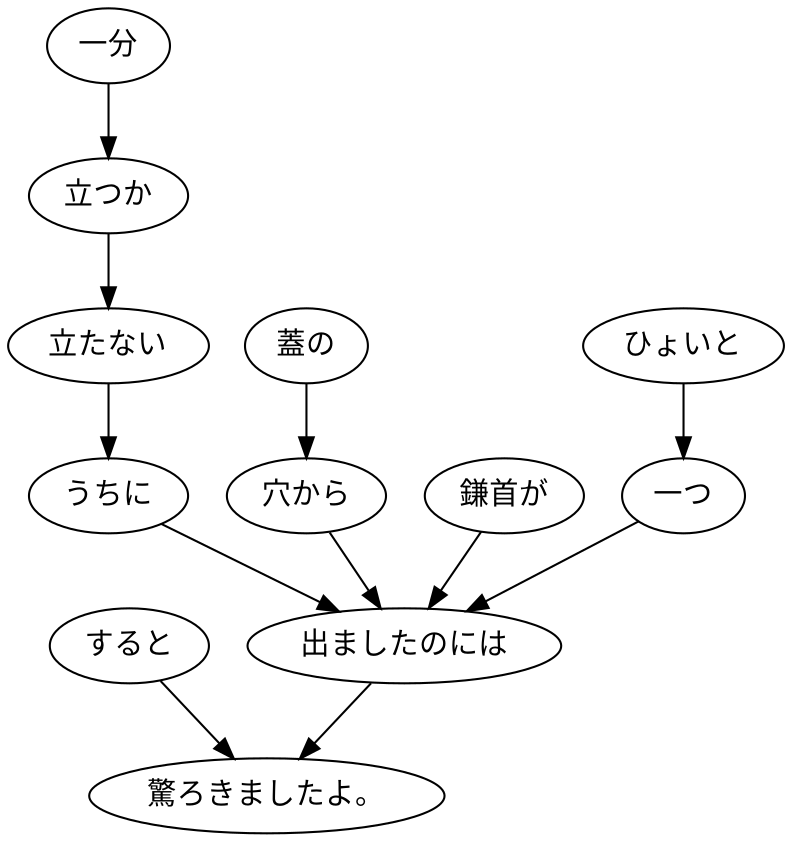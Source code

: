digraph graph3618 {
	node0 [label="すると"];
	node1 [label="一分"];
	node2 [label="立つか"];
	node3 [label="立たない"];
	node4 [label="うちに"];
	node5 [label="蓋の"];
	node6 [label="穴から"];
	node7 [label="鎌首が"];
	node8 [label="ひょいと"];
	node9 [label="一つ"];
	node10 [label="出ましたのには"];
	node11 [label="驚ろきましたよ。"];
	node0 -> node11;
	node1 -> node2;
	node2 -> node3;
	node3 -> node4;
	node4 -> node10;
	node5 -> node6;
	node6 -> node10;
	node7 -> node10;
	node8 -> node9;
	node9 -> node10;
	node10 -> node11;
}
